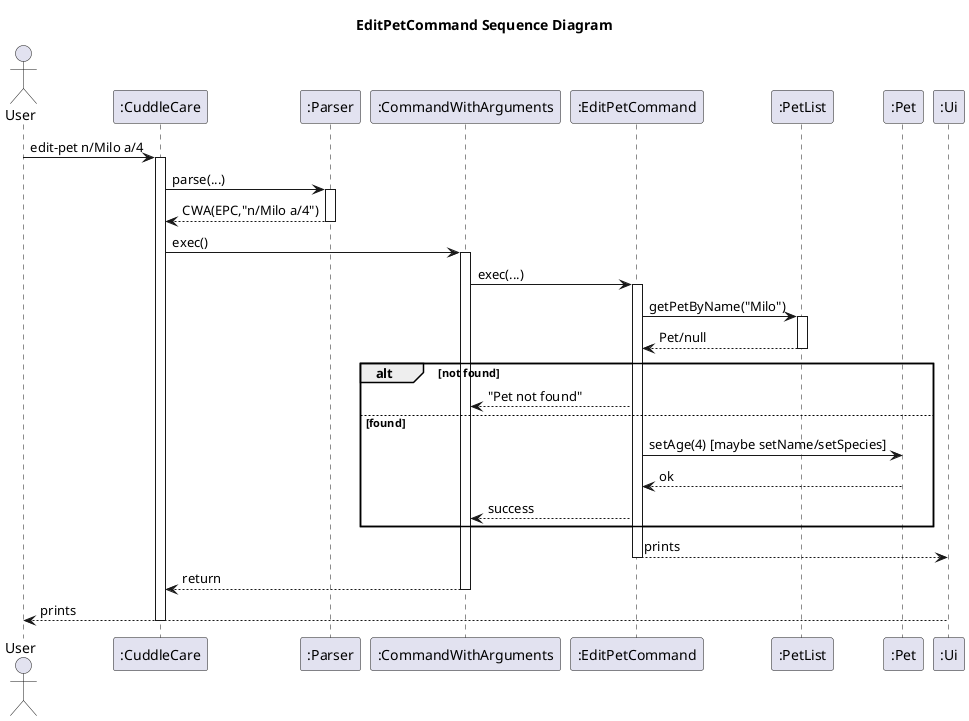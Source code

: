 @startuml
title EditPetCommand Sequence Diagram
actor User
participant ":CuddleCare" as CuddleCare
participant ":Parser" as Parser
participant ":CommandWithArguments" as CWA
participant ":EditPetCommand" as EPC
participant ":PetList" as PetList
participant ":Pet" as Pet
participant ":Ui" as Ui

User -> CuddleCare : edit-pet n/Milo a/4
activate CuddleCare
CuddleCare -> Parser : parse(...)
activate Parser
Parser --> CuddleCare : CWA(EPC,"n/Milo a/4")
deactivate Parser

CuddleCare -> CWA : exec()
activate CWA
CWA -> EPC : exec(...)
activate EPC
EPC -> PetList : getPetByName("Milo")
activate PetList
PetList --> EPC : Pet/null
deactivate PetList

alt not found
  EPC --> CWA : "Pet not found"
else found
  EPC -> Pet : setAge(4) [maybe setName/setSpecies]
  Pet --> EPC : ok
  EPC --> CWA : success
end
  EPC --> Ui : prints
deactivate EPC
CWA --> CuddleCare : return
deactivate CWA
Ui --> User : prints
deactivate CuddleCare
@enduml